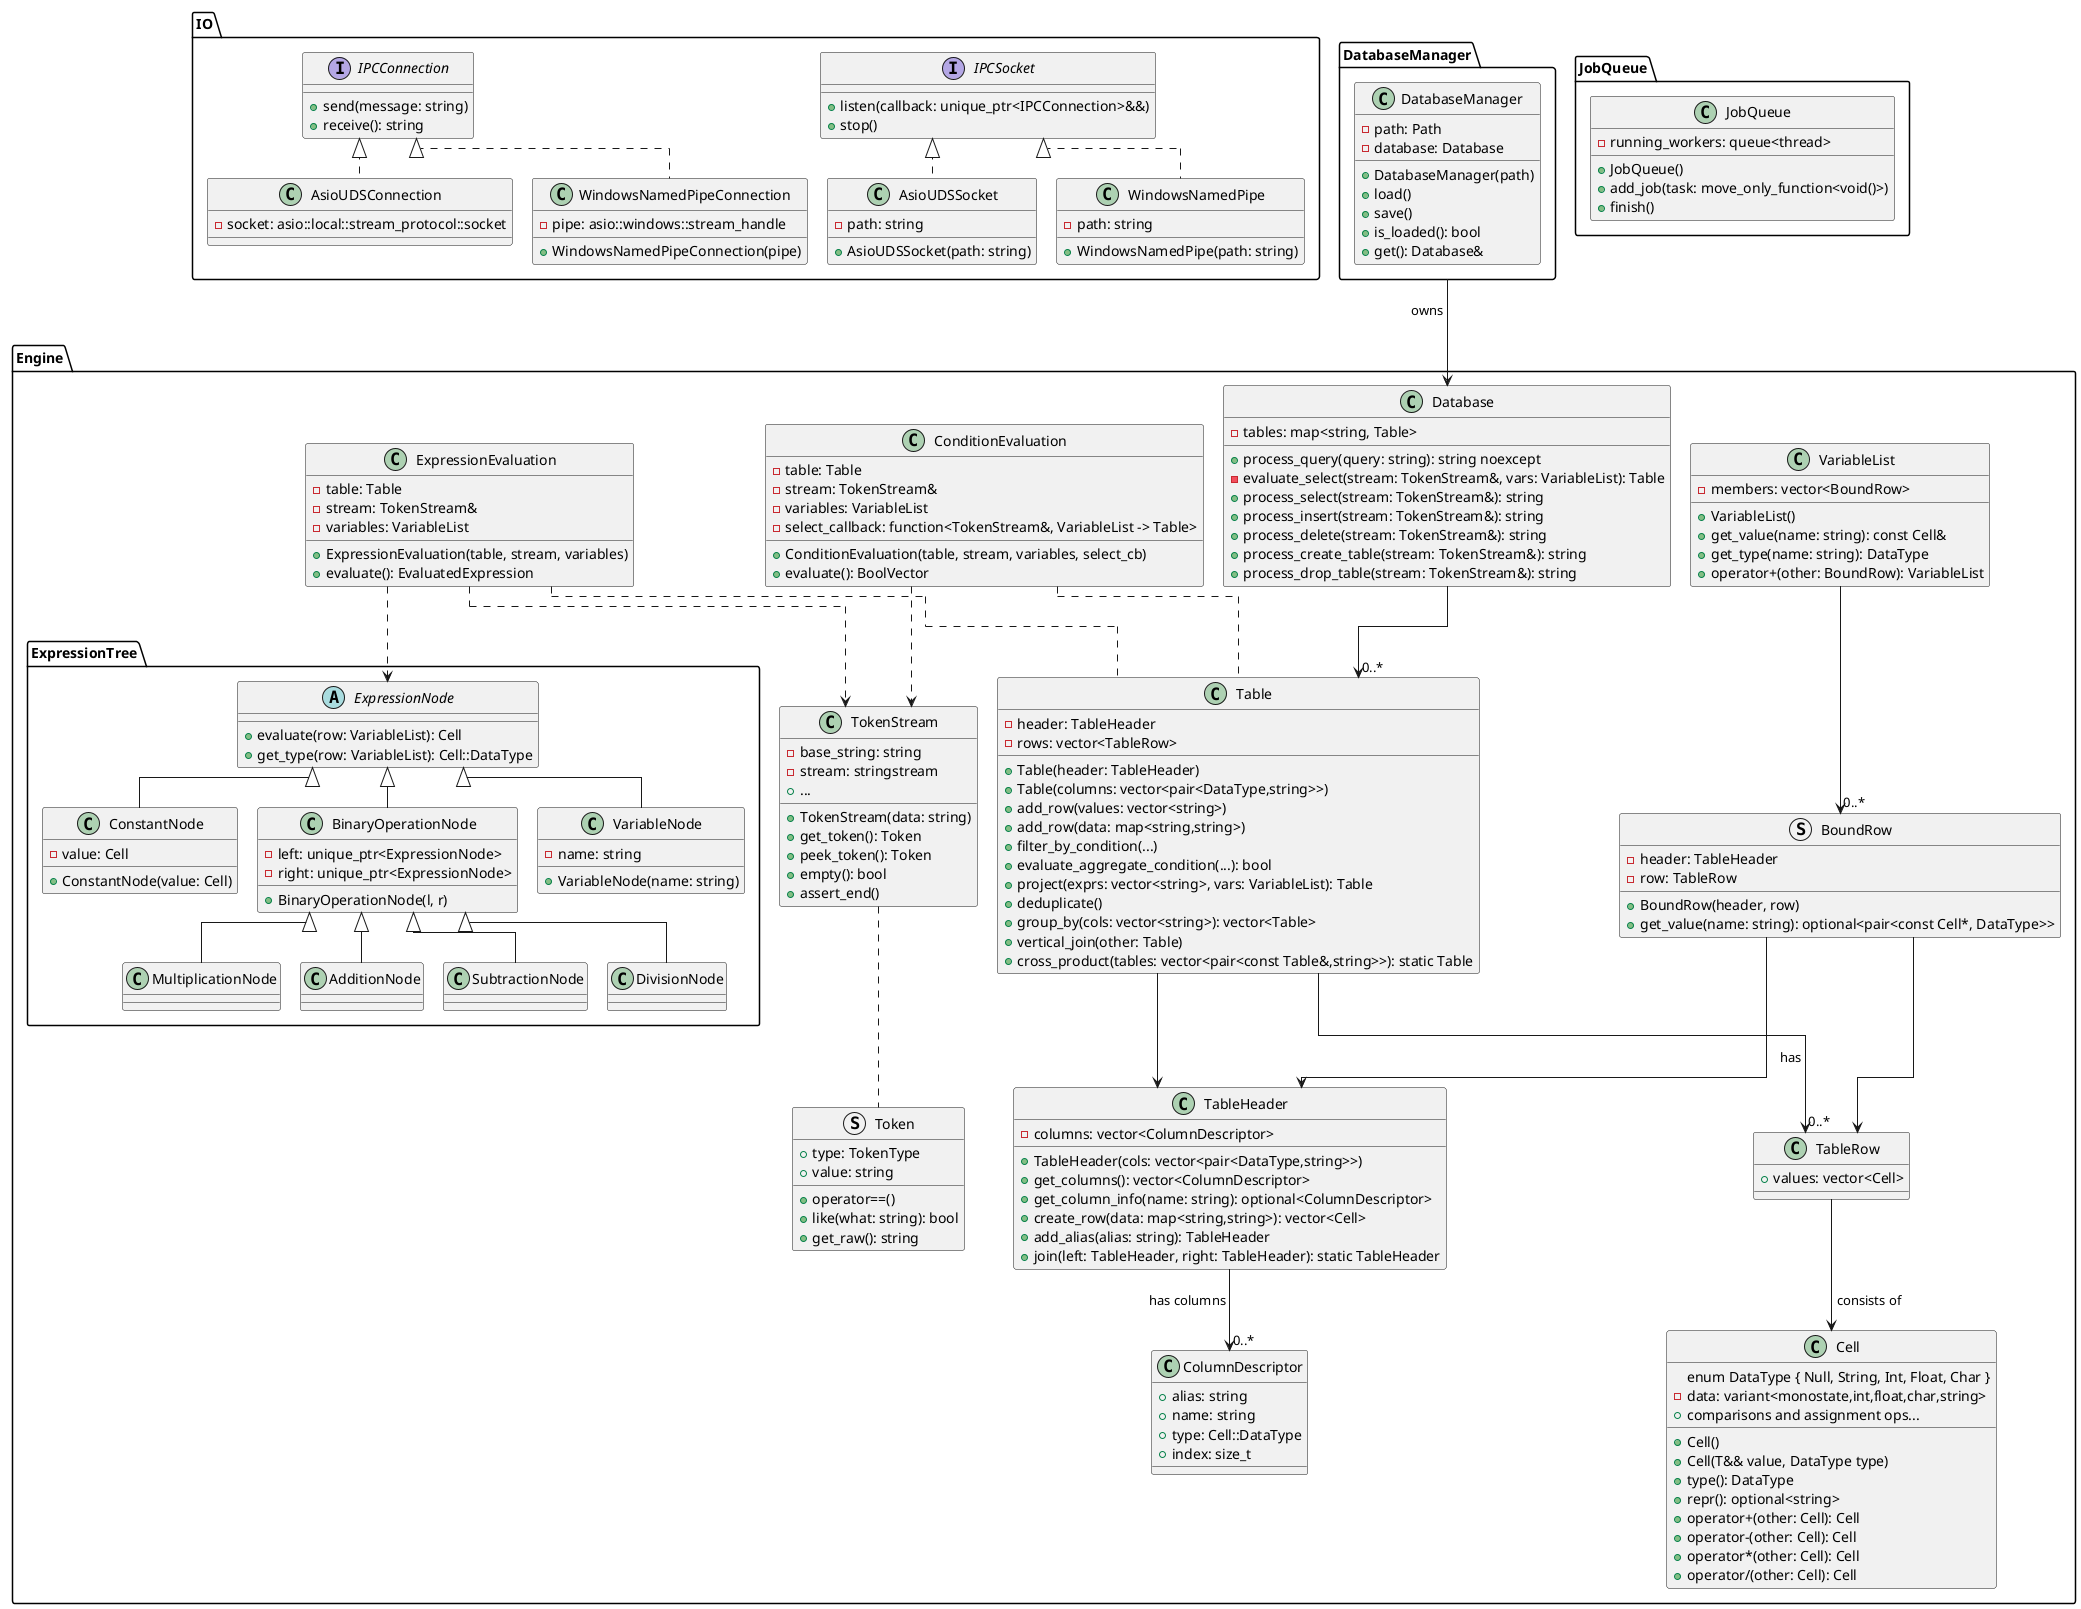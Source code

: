 @startuml
!pragma layout elk
' ===================================================================
' == Core Database Layer ==
' ===================================================================
package DatabaseManager {
  class DatabaseManager {
    - path: Path
    - database: Database
    + DatabaseManager(path)
    + load()
    + save()
    + is_loaded(): bool
    + get(): Database&
  }
}


' ===================================================================
' == Engine ==
' ===================================================================
package Engine {

  class Database {
    - tables: map<string, Table>
    + process_query(query: string): string noexcept
    - evaluate_select(stream: TokenStream&, vars: VariableList): Table
    + process_select(stream: TokenStream&): string
    + process_insert(stream: TokenStream&): string
    + process_delete(stream: TokenStream&): string
    + process_create_table(stream: TokenStream&): string
    + process_drop_table(stream: TokenStream&): string
  }

    class Table {
      - header: TableHeader
      - rows: vector<TableRow>
      + Table(header: TableHeader)
      + Table(columns: vector<pair<DataType,string>>)
      + add_row(values: vector<string>)
      + add_row(data: map<string,string>)
      + filter_by_condition(...)
      + evaluate_aggregate_condition(...): bool
      + project(exprs: vector<string>, vars: VariableList): Table
      + deduplicate()
      + group_by(cols: vector<string>): vector<Table>
      + vertical_join(other: Table)
      + cross_product(tables: vector<pair<const Table&,string>>): static Table
    }

    class TableRow {
      + values: vector<Cell>
    }

    class ExpressionEvaluation {
      - table: Table
      - stream: TokenStream&
      - variables: VariableList
      + ExpressionEvaluation(table, stream, variables)
      + evaluate(): EvaluatedExpression
    }

    class ConditionEvaluation {
      - table: Table
      - stream: TokenStream&
      - variables: VariableList
      - select_callback: function<TokenStream&, VariableList -> Table>
      + ConditionEvaluation(table, stream, variables, select_cb)
      + evaluate(): BoolVector
    }

    Database --> "0..*" Table
    Table --> TableHeader
    Table --> "0..*" TableRow : has
    TableHeader --> "0..*" ColumnDescriptor : has columns
    TableRow --> Cell : consists of

  class TableHeader {
    - columns: vector<ColumnDescriptor>
    + TableHeader(cols: vector<pair<DataType,string>>)
    + get_columns(): vector<ColumnDescriptor>
    + get_column_info(name: string): optional<ColumnDescriptor>
    + create_row(data: map<string,string>): vector<Cell>
    + add_alias(alias: string): TableHeader
    + join(left: TableHeader, right: TableHeader): static TableHeader
  }

  class ColumnDescriptor {
    + alias: string
    + name: string
    + type: Cell::DataType
    + index: size_t
  }

  class Cell {
    enum DataType { Null, String, Int, Float, Char }
    - data: variant<monostate,int,float,char,string>
    + Cell()
    + Cell(T&& value, DataType type)
    + type(): DataType
    + repr(): optional<string>
    + operator+(other: Cell): Cell
    + operator-(other: Cell): Cell
    + operator*(other: Cell): Cell
    + operator/(other: Cell): Cell
    + comparisons and assignment ops...
  }

  package ExpressionTree {
    abstract class ExpressionNode {
      + evaluate(row: VariableList): Cell
      + get_type(row: VariableList): Cell::DataType
    }

    class VariableNode {
      - name: string
      + VariableNode(name: string)
    }

    class ConstantNode {
      - value: Cell
      + ConstantNode(value: Cell)
    }

    class BinaryOperationNode {
      - left: unique_ptr<ExpressionNode>
      - right: unique_ptr<ExpressionNode>
      + BinaryOperationNode(l, r)
    }

    class AdditionNode {}
    class SubtractionNode {}
    class MultiplicationNode {}
    class DivisionNode {}

    ExpressionNode <|-- VariableNode
    ExpressionNode <|-- ConstantNode
    ExpressionNode <|-- BinaryOperationNode
    BinaryOperationNode <|-- AdditionNode
    BinaryOperationNode <|-- SubtractionNode
    BinaryOperationNode <|-- MultiplicationNode
    BinaryOperationNode <|-- DivisionNode
  }

  ExpressionEvaluation ..> ExpressionNode
  ExpressionEvaluation .. Table
  ExpressionEvaluation ..> TokenStream
  ConditionEvaluation .. Table
  ConditionEvaluation ..> TokenStream

  struct BoundRow {
    - header: TableHeader
    - row: TableRow
    + BoundRow(header, row)
    + get_value(name: string): optional<pair<const Cell*, DataType>>
  }

  class VariableList {
    - members: vector<BoundRow>
    + VariableList()
    + get_value(name: string): const Cell&
    + get_type(name: string): DataType
    + operator+(other: BoundRow): VariableList
  }

  VariableList --> "0..*" BoundRow
  BoundRow --> TableHeader
  BoundRow --> TableRow

    struct Token {
      + type: TokenType
      + value: string
      + operator==()
      + like(what: string): bool
      + get_raw(): string
    }

    class TokenStream {
      - base_string: string
      - stream: stringstream
      + TokenStream(data: string)
      + get_token(): Token
      + peek_token(): Token
      + ...
      + empty(): bool
      + assert_end()
    }

    TokenStream .. Token
}

' ===================================================================
' == IO ==
' ===================================================================
package IO {
  interface IPCConnection {
    + send(message: string)
    + receive(): string
  }

  interface IPCSocket {
    + listen(callback: unique_ptr<IPCConnection>&&)
    + stop()
  }

  class AsioUDSConnection {
    - socket: asio::local::stream_protocol::socket
  }

  class AsioUDSSocket {
    - path: string
    + AsioUDSSocket(path: string)
  }

  class WindowsNamedPipeConnection {
    - pipe: asio::windows::stream_handle
    + WindowsNamedPipeConnection(pipe)
  }

  class WindowsNamedPipe {
    - path: string
    + WindowsNamedPipe(path: string)
  }

  IPCSocket <|.. AsioUDSSocket
  IPCSocket <|.. WindowsNamedPipe
  IPCConnection <|.. AsioUDSConnection
  IPCConnection <|.. WindowsNamedPipeConnection
}

' ===================================================================
' == JobQueue ==
' ===================================================================
package JobQueue {
  class JobQueue {
    - running_workers: queue<thread>
    + JobQueue()
    + add_job(task: move_only_function<void()>)
    + finish()
  }
}
DatabaseManager --> Database : owns
@enduml

